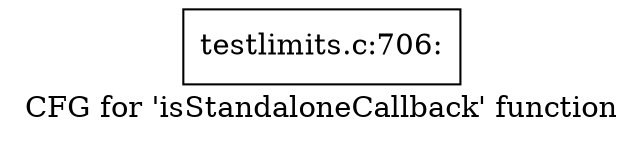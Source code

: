 digraph "CFG for 'isStandaloneCallback' function" {
	label="CFG for 'isStandaloneCallback' function";

	Node0x4c00a50 [shape=record,label="{testlimits.c:706:}"];
}
